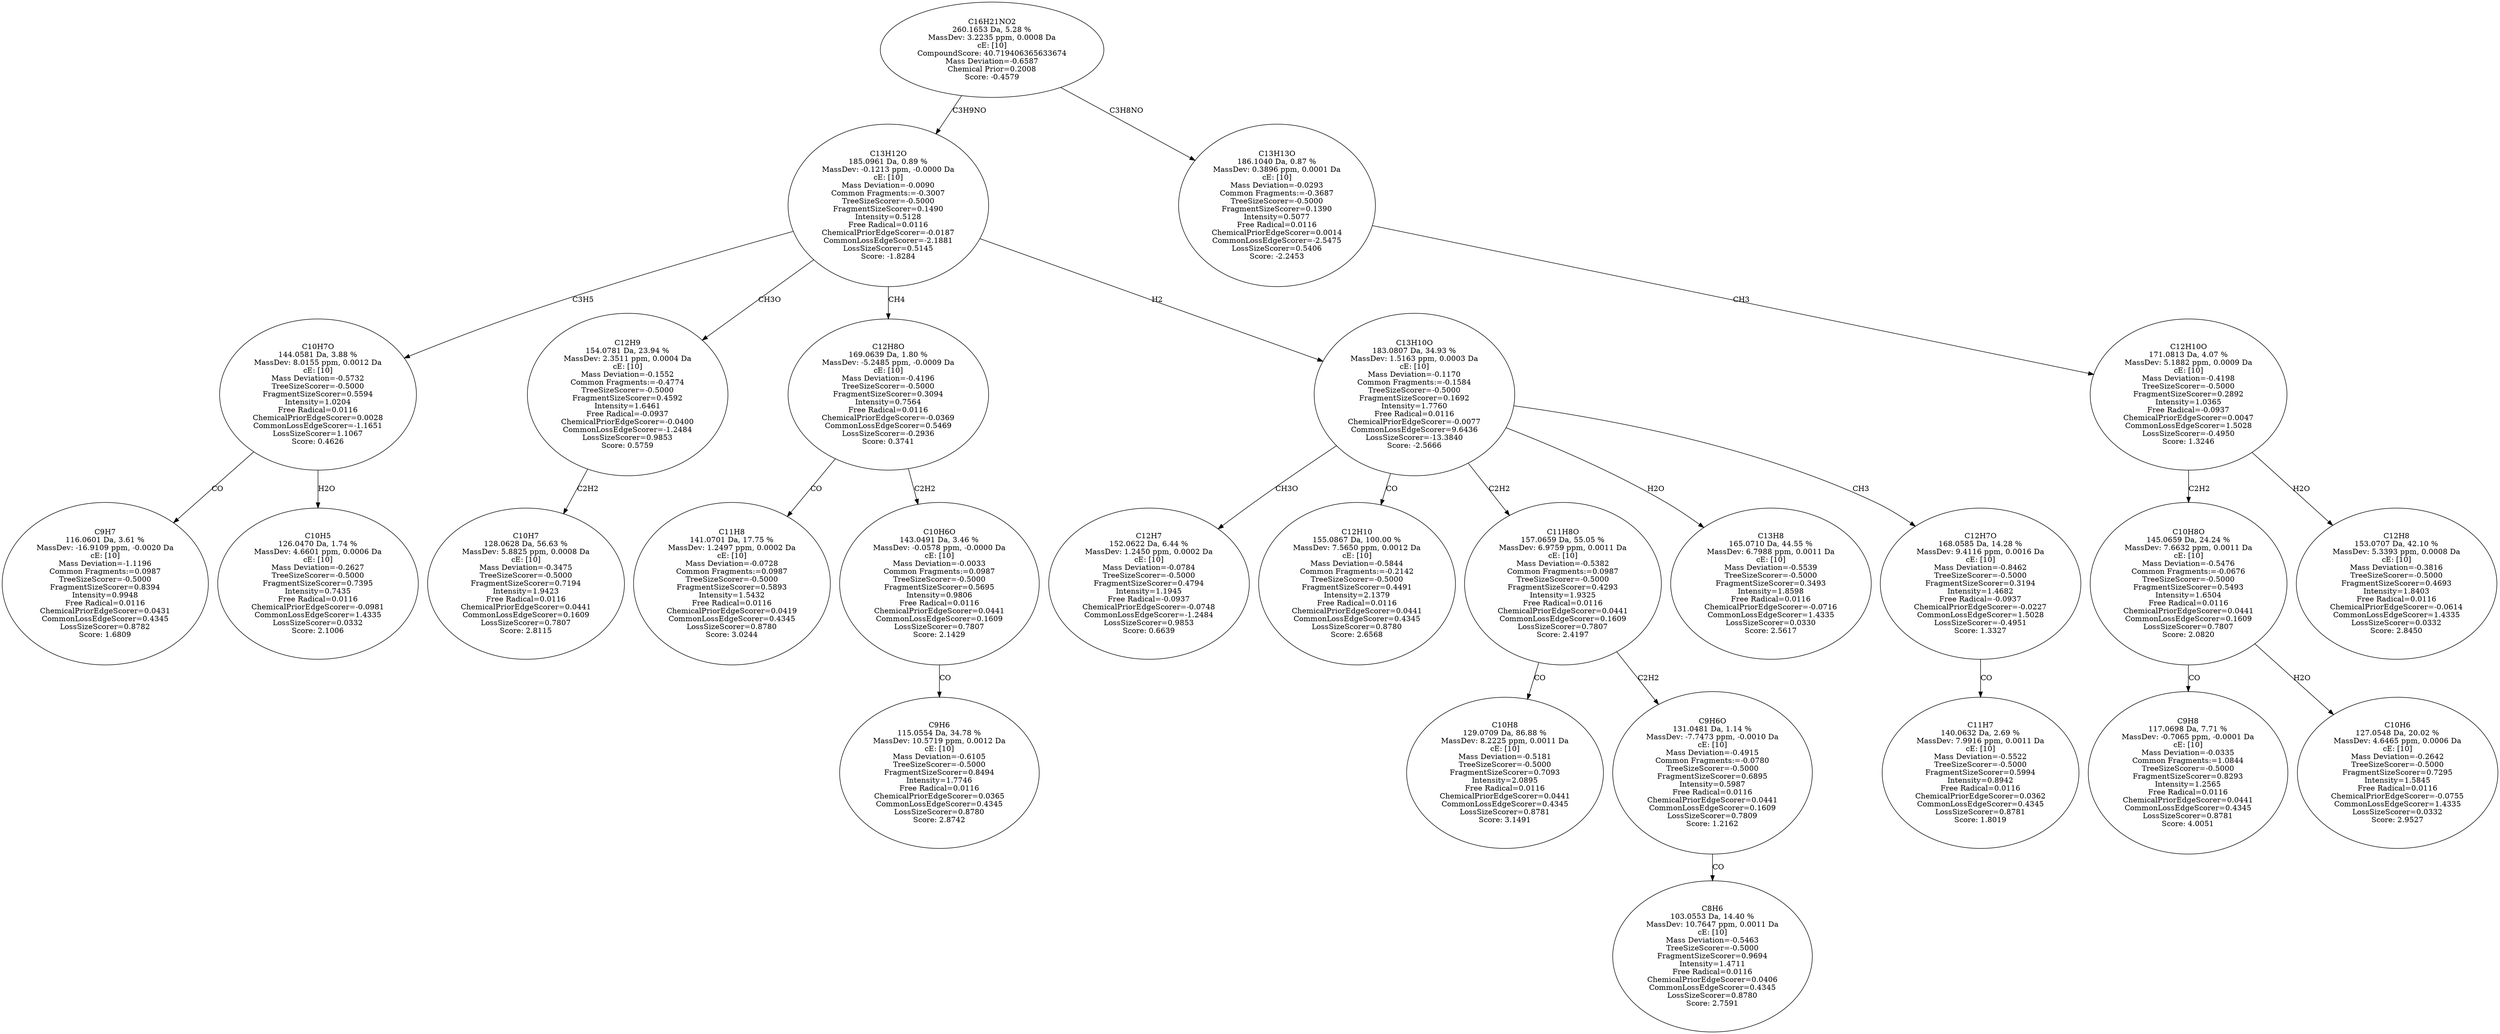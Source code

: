 strict digraph {
v1 [label="C9H7\n116.0601 Da, 3.61 %\nMassDev: -16.9109 ppm, -0.0020 Da\ncE: [10]\nMass Deviation=-1.1196\nCommon Fragments:=0.0987\nTreeSizeScorer=-0.5000\nFragmentSizeScorer=0.8394\nIntensity=0.9948\nFree Radical=0.0116\nChemicalPriorEdgeScorer=0.0431\nCommonLossEdgeScorer=0.4345\nLossSizeScorer=0.8782\nScore: 1.6809"];
v2 [label="C10H5\n126.0470 Da, 1.74 %\nMassDev: 4.6601 ppm, 0.0006 Da\ncE: [10]\nMass Deviation=-0.2627\nTreeSizeScorer=-0.5000\nFragmentSizeScorer=0.7395\nIntensity=0.7435\nFree Radical=0.0116\nChemicalPriorEdgeScorer=-0.0981\nCommonLossEdgeScorer=1.4335\nLossSizeScorer=0.0332\nScore: 2.1006"];
v3 [label="C10H7O\n144.0581 Da, 3.88 %\nMassDev: 8.0155 ppm, 0.0012 Da\ncE: [10]\nMass Deviation=-0.5732\nTreeSizeScorer=-0.5000\nFragmentSizeScorer=0.5594\nIntensity=1.0204\nFree Radical=0.0116\nChemicalPriorEdgeScorer=0.0028\nCommonLossEdgeScorer=-1.1651\nLossSizeScorer=1.1067\nScore: 0.4626"];
v4 [label="C10H7\n128.0628 Da, 56.63 %\nMassDev: 5.8825 ppm, 0.0008 Da\ncE: [10]\nMass Deviation=-0.3475\nTreeSizeScorer=-0.5000\nFragmentSizeScorer=0.7194\nIntensity=1.9423\nFree Radical=0.0116\nChemicalPriorEdgeScorer=0.0441\nCommonLossEdgeScorer=0.1609\nLossSizeScorer=0.7807\nScore: 2.8115"];
v5 [label="C12H9\n154.0781 Da, 23.94 %\nMassDev: 2.3511 ppm, 0.0004 Da\ncE: [10]\nMass Deviation=-0.1552\nCommon Fragments:=-0.4774\nTreeSizeScorer=-0.5000\nFragmentSizeScorer=0.4592\nIntensity=1.6461\nFree Radical=-0.0937\nChemicalPriorEdgeScorer=-0.0400\nCommonLossEdgeScorer=-1.2484\nLossSizeScorer=0.9853\nScore: 0.5759"];
v6 [label="C11H8\n141.0701 Da, 17.75 %\nMassDev: 1.2497 ppm, 0.0002 Da\ncE: [10]\nMass Deviation=-0.0728\nCommon Fragments:=0.0987\nTreeSizeScorer=-0.5000\nFragmentSizeScorer=0.5893\nIntensity=1.5432\nFree Radical=0.0116\nChemicalPriorEdgeScorer=0.0419\nCommonLossEdgeScorer=0.4345\nLossSizeScorer=0.8780\nScore: 3.0244"];
v7 [label="C9H6\n115.0554 Da, 34.78 %\nMassDev: 10.5719 ppm, 0.0012 Da\ncE: [10]\nMass Deviation=-0.6105\nTreeSizeScorer=-0.5000\nFragmentSizeScorer=0.8494\nIntensity=1.7746\nFree Radical=0.0116\nChemicalPriorEdgeScorer=0.0365\nCommonLossEdgeScorer=0.4345\nLossSizeScorer=0.8780\nScore: 2.8742"];
v8 [label="C10H6O\n143.0491 Da, 3.46 %\nMassDev: -0.0578 ppm, -0.0000 Da\ncE: [10]\nMass Deviation=-0.0033\nCommon Fragments:=0.0987\nTreeSizeScorer=-0.5000\nFragmentSizeScorer=0.5695\nIntensity=0.9806\nFree Radical=0.0116\nChemicalPriorEdgeScorer=0.0441\nCommonLossEdgeScorer=0.1609\nLossSizeScorer=0.7807\nScore: 2.1429"];
v9 [label="C12H8O\n169.0639 Da, 1.80 %\nMassDev: -5.2485 ppm, -0.0009 Da\ncE: [10]\nMass Deviation=-0.4196\nTreeSizeScorer=-0.5000\nFragmentSizeScorer=0.3094\nIntensity=0.7564\nFree Radical=0.0116\nChemicalPriorEdgeScorer=-0.0369\nCommonLossEdgeScorer=0.5469\nLossSizeScorer=-0.2936\nScore: 0.3741"];
v10 [label="C12H7\n152.0622 Da, 6.44 %\nMassDev: 1.2450 ppm, 0.0002 Da\ncE: [10]\nMass Deviation=-0.0784\nTreeSizeScorer=-0.5000\nFragmentSizeScorer=0.4794\nIntensity=1.1945\nFree Radical=-0.0937\nChemicalPriorEdgeScorer=-0.0748\nCommonLossEdgeScorer=-1.2484\nLossSizeScorer=0.9853\nScore: 0.6639"];
v11 [label="C12H10\n155.0867 Da, 100.00 %\nMassDev: 7.5650 ppm, 0.0012 Da\ncE: [10]\nMass Deviation=-0.5844\nCommon Fragments:=-0.2142\nTreeSizeScorer=-0.5000\nFragmentSizeScorer=0.4491\nIntensity=2.1379\nFree Radical=0.0116\nChemicalPriorEdgeScorer=0.0441\nCommonLossEdgeScorer=0.4345\nLossSizeScorer=0.8780\nScore: 2.6568"];
v12 [label="C10H8\n129.0709 Da, 86.88 %\nMassDev: 8.2225 ppm, 0.0011 Da\ncE: [10]\nMass Deviation=-0.5181\nTreeSizeScorer=-0.5000\nFragmentSizeScorer=0.7093\nIntensity=2.0895\nFree Radical=0.0116\nChemicalPriorEdgeScorer=0.0441\nCommonLossEdgeScorer=0.4345\nLossSizeScorer=0.8781\nScore: 3.1491"];
v13 [label="C8H6\n103.0553 Da, 14.40 %\nMassDev: 10.7647 ppm, 0.0011 Da\ncE: [10]\nMass Deviation=-0.5463\nTreeSizeScorer=-0.5000\nFragmentSizeScorer=0.9694\nIntensity=1.4711\nFree Radical=0.0116\nChemicalPriorEdgeScorer=0.0406\nCommonLossEdgeScorer=0.4345\nLossSizeScorer=0.8780\nScore: 2.7591"];
v14 [label="C9H6O\n131.0481 Da, 1.14 %\nMassDev: -7.7473 ppm, -0.0010 Da\ncE: [10]\nMass Deviation=-0.4915\nCommon Fragments:=-0.0780\nTreeSizeScorer=-0.5000\nFragmentSizeScorer=0.6895\nIntensity=0.5987\nFree Radical=0.0116\nChemicalPriorEdgeScorer=0.0441\nCommonLossEdgeScorer=0.1609\nLossSizeScorer=0.7809\nScore: 1.2162"];
v15 [label="C11H8O\n157.0659 Da, 55.05 %\nMassDev: 6.9759 ppm, 0.0011 Da\ncE: [10]\nMass Deviation=-0.5382\nCommon Fragments:=0.0987\nTreeSizeScorer=-0.5000\nFragmentSizeScorer=0.4293\nIntensity=1.9325\nFree Radical=0.0116\nChemicalPriorEdgeScorer=0.0441\nCommonLossEdgeScorer=0.1609\nLossSizeScorer=0.7807\nScore: 2.4197"];
v16 [label="C13H8\n165.0710 Da, 44.55 %\nMassDev: 6.7988 ppm, 0.0011 Da\ncE: [10]\nMass Deviation=-0.5539\nTreeSizeScorer=-0.5000\nFragmentSizeScorer=0.3493\nIntensity=1.8598\nFree Radical=0.0116\nChemicalPriorEdgeScorer=-0.0716\nCommonLossEdgeScorer=1.4335\nLossSizeScorer=0.0330\nScore: 2.5617"];
v17 [label="C11H7\n140.0632 Da, 2.69 %\nMassDev: 7.9916 ppm, 0.0011 Da\ncE: [10]\nMass Deviation=-0.5522\nTreeSizeScorer=-0.5000\nFragmentSizeScorer=0.5994\nIntensity=0.8942\nFree Radical=0.0116\nChemicalPriorEdgeScorer=0.0362\nCommonLossEdgeScorer=0.4345\nLossSizeScorer=0.8781\nScore: 1.8019"];
v18 [label="C12H7O\n168.0585 Da, 14.28 %\nMassDev: 9.4116 ppm, 0.0016 Da\ncE: [10]\nMass Deviation=-0.8462\nTreeSizeScorer=-0.5000\nFragmentSizeScorer=0.3194\nIntensity=1.4682\nFree Radical=-0.0937\nChemicalPriorEdgeScorer=-0.0227\nCommonLossEdgeScorer=1.5028\nLossSizeScorer=-0.4951\nScore: 1.3327"];
v19 [label="C13H10O\n183.0807 Da, 34.93 %\nMassDev: 1.5163 ppm, 0.0003 Da\ncE: [10]\nMass Deviation=-0.1170\nCommon Fragments:=-0.1584\nTreeSizeScorer=-0.5000\nFragmentSizeScorer=0.1692\nIntensity=1.7760\nFree Radical=0.0116\nChemicalPriorEdgeScorer=-0.0077\nCommonLossEdgeScorer=9.6436\nLossSizeScorer=-13.3840\nScore: -2.5666"];
v20 [label="C13H12O\n185.0961 Da, 0.89 %\nMassDev: -0.1213 ppm, -0.0000 Da\ncE: [10]\nMass Deviation=-0.0090\nCommon Fragments:=-0.3007\nTreeSizeScorer=-0.5000\nFragmentSizeScorer=0.1490\nIntensity=0.5128\nFree Radical=0.0116\nChemicalPriorEdgeScorer=-0.0187\nCommonLossEdgeScorer=-2.1881\nLossSizeScorer=0.5145\nScore: -1.8284"];
v21 [label="C9H8\n117.0698 Da, 7.71 %\nMassDev: -0.7065 ppm, -0.0001 Da\ncE: [10]\nMass Deviation=-0.0335\nCommon Fragments:=1.0844\nTreeSizeScorer=-0.5000\nFragmentSizeScorer=0.8293\nIntensity=1.2565\nFree Radical=0.0116\nChemicalPriorEdgeScorer=0.0441\nCommonLossEdgeScorer=0.4345\nLossSizeScorer=0.8781\nScore: 4.0051"];
v22 [label="C10H6\n127.0548 Da, 20.02 %\nMassDev: 4.6465 ppm, 0.0006 Da\ncE: [10]\nMass Deviation=-0.2642\nTreeSizeScorer=-0.5000\nFragmentSizeScorer=0.7295\nIntensity=1.5845\nFree Radical=0.0116\nChemicalPriorEdgeScorer=-0.0755\nCommonLossEdgeScorer=1.4335\nLossSizeScorer=0.0332\nScore: 2.9527"];
v23 [label="C10H8O\n145.0659 Da, 24.24 %\nMassDev: 7.6632 ppm, 0.0011 Da\ncE: [10]\nMass Deviation=-0.5476\nCommon Fragments:=-0.0676\nTreeSizeScorer=-0.5000\nFragmentSizeScorer=0.5493\nIntensity=1.6504\nFree Radical=0.0116\nChemicalPriorEdgeScorer=0.0441\nCommonLossEdgeScorer=0.1609\nLossSizeScorer=0.7807\nScore: 2.0820"];
v24 [label="C12H8\n153.0707 Da, 42.10 %\nMassDev: 5.3393 ppm, 0.0008 Da\ncE: [10]\nMass Deviation=-0.3816\nTreeSizeScorer=-0.5000\nFragmentSizeScorer=0.4693\nIntensity=1.8403\nFree Radical=0.0116\nChemicalPriorEdgeScorer=-0.0614\nCommonLossEdgeScorer=1.4335\nLossSizeScorer=0.0332\nScore: 2.8450"];
v25 [label="C12H10O\n171.0813 Da, 4.07 %\nMassDev: 5.1882 ppm, 0.0009 Da\ncE: [10]\nMass Deviation=-0.4198\nTreeSizeScorer=-0.5000\nFragmentSizeScorer=0.2892\nIntensity=1.0365\nFree Radical=-0.0937\nChemicalPriorEdgeScorer=0.0047\nCommonLossEdgeScorer=1.5028\nLossSizeScorer=-0.4950\nScore: 1.3246"];
v26 [label="C13H13O\n186.1040 Da, 0.87 %\nMassDev: 0.3896 ppm, 0.0001 Da\ncE: [10]\nMass Deviation=-0.0293\nCommon Fragments:=-0.3687\nTreeSizeScorer=-0.5000\nFragmentSizeScorer=0.1390\nIntensity=0.5077\nFree Radical=0.0116\nChemicalPriorEdgeScorer=0.0014\nCommonLossEdgeScorer=-2.5475\nLossSizeScorer=0.5406\nScore: -2.2453"];
v27 [label="C16H21NO2\n260.1653 Da, 5.28 %\nMassDev: 3.2235 ppm, 0.0008 Da\ncE: [10]\nCompoundScore: 40.719406365633674\nMass Deviation=-0.6587\nChemical Prior=0.2008\nScore: -0.4579"];
v3 -> v1 [label="CO"];
v3 -> v2 [label="H2O"];
v20 -> v3 [label="C3H5"];
v5 -> v4 [label="C2H2"];
v20 -> v5 [label="CH3O"];
v9 -> v6 [label="CO"];
v8 -> v7 [label="CO"];
v9 -> v8 [label="C2H2"];
v20 -> v9 [label="CH4"];
v19 -> v10 [label="CH3O"];
v19 -> v11 [label="CO"];
v15 -> v12 [label="CO"];
v14 -> v13 [label="CO"];
v15 -> v14 [label="C2H2"];
v19 -> v15 [label="C2H2"];
v19 -> v16 [label="H2O"];
v18 -> v17 [label="CO"];
v19 -> v18 [label="CH3"];
v20 -> v19 [label="H2"];
v27 -> v20 [label="C3H9NO"];
v23 -> v21 [label="CO"];
v23 -> v22 [label="H2O"];
v25 -> v23 [label="C2H2"];
v25 -> v24 [label="H2O"];
v26 -> v25 [label="CH3"];
v27 -> v26 [label="C3H8NO"];
}